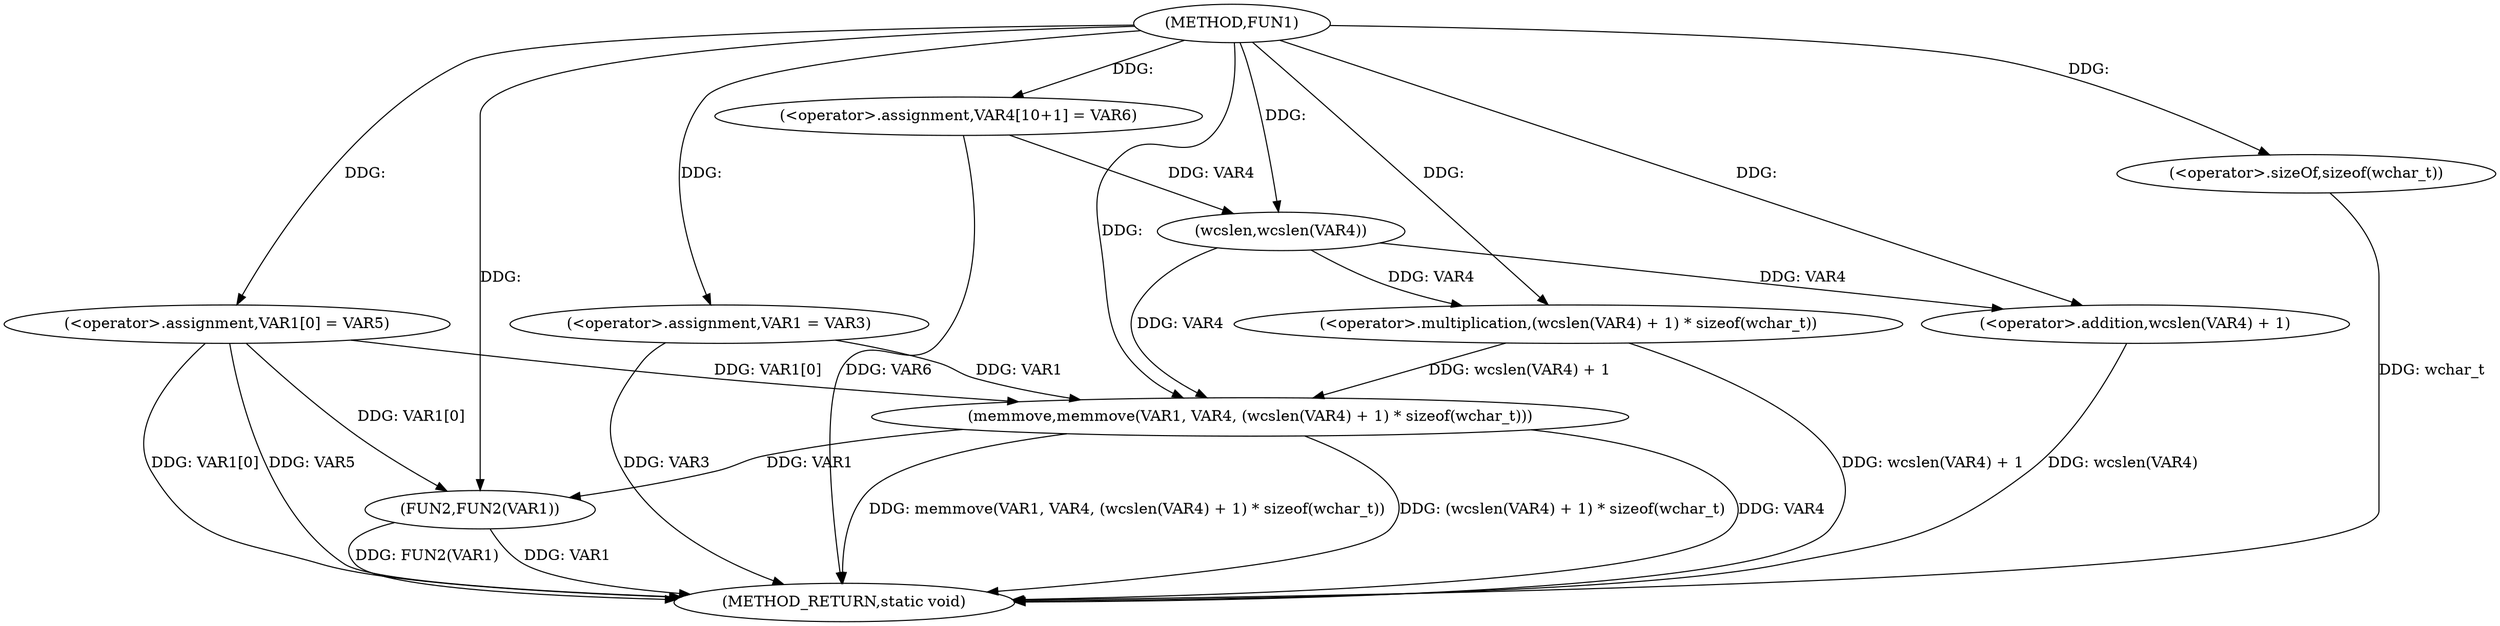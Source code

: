digraph FUN1 {  
"1000100" [label = "(METHOD,FUN1)" ]
"1000132" [label = "(METHOD_RETURN,static void)" ]
"1000107" [label = "(<operator>.assignment,VAR1 = VAR3)" ]
"1000110" [label = "(<operator>.assignment,VAR1[0] = VAR5)" ]
"1000117" [label = "(<operator>.assignment,VAR4[10+1] = VAR6)" ]
"1000120" [label = "(memmove,memmove(VAR1, VAR4, (wcslen(VAR4) + 1) * sizeof(wchar_t)))" ]
"1000123" [label = "(<operator>.multiplication,(wcslen(VAR4) + 1) * sizeof(wchar_t))" ]
"1000124" [label = "(<operator>.addition,wcslen(VAR4) + 1)" ]
"1000125" [label = "(wcslen,wcslen(VAR4))" ]
"1000128" [label = "(<operator>.sizeOf,sizeof(wchar_t))" ]
"1000130" [label = "(FUN2,FUN2(VAR1))" ]
  "1000130" -> "1000132"  [ label = "DDG: FUN2(VAR1)"] 
  "1000124" -> "1000132"  [ label = "DDG: wcslen(VAR4)"] 
  "1000110" -> "1000132"  [ label = "DDG: VAR5"] 
  "1000120" -> "1000132"  [ label = "DDG: (wcslen(VAR4) + 1) * sizeof(wchar_t)"] 
  "1000128" -> "1000132"  [ label = "DDG: wchar_t"] 
  "1000120" -> "1000132"  [ label = "DDG: VAR4"] 
  "1000117" -> "1000132"  [ label = "DDG: VAR6"] 
  "1000110" -> "1000132"  [ label = "DDG: VAR1[0]"] 
  "1000107" -> "1000132"  [ label = "DDG: VAR3"] 
  "1000120" -> "1000132"  [ label = "DDG: memmove(VAR1, VAR4, (wcslen(VAR4) + 1) * sizeof(wchar_t))"] 
  "1000130" -> "1000132"  [ label = "DDG: VAR1"] 
  "1000123" -> "1000132"  [ label = "DDG: wcslen(VAR4) + 1"] 
  "1000100" -> "1000107"  [ label = "DDG: "] 
  "1000100" -> "1000110"  [ label = "DDG: "] 
  "1000100" -> "1000117"  [ label = "DDG: "] 
  "1000107" -> "1000120"  [ label = "DDG: VAR1"] 
  "1000110" -> "1000120"  [ label = "DDG: VAR1[0]"] 
  "1000100" -> "1000120"  [ label = "DDG: "] 
  "1000125" -> "1000120"  [ label = "DDG: VAR4"] 
  "1000123" -> "1000120"  [ label = "DDG: wcslen(VAR4) + 1"] 
  "1000125" -> "1000123"  [ label = "DDG: VAR4"] 
  "1000100" -> "1000123"  [ label = "DDG: "] 
  "1000125" -> "1000124"  [ label = "DDG: VAR4"] 
  "1000117" -> "1000125"  [ label = "DDG: VAR4"] 
  "1000100" -> "1000125"  [ label = "DDG: "] 
  "1000100" -> "1000124"  [ label = "DDG: "] 
  "1000100" -> "1000128"  [ label = "DDG: "] 
  "1000120" -> "1000130"  [ label = "DDG: VAR1"] 
  "1000110" -> "1000130"  [ label = "DDG: VAR1[0]"] 
  "1000100" -> "1000130"  [ label = "DDG: "] 
}
